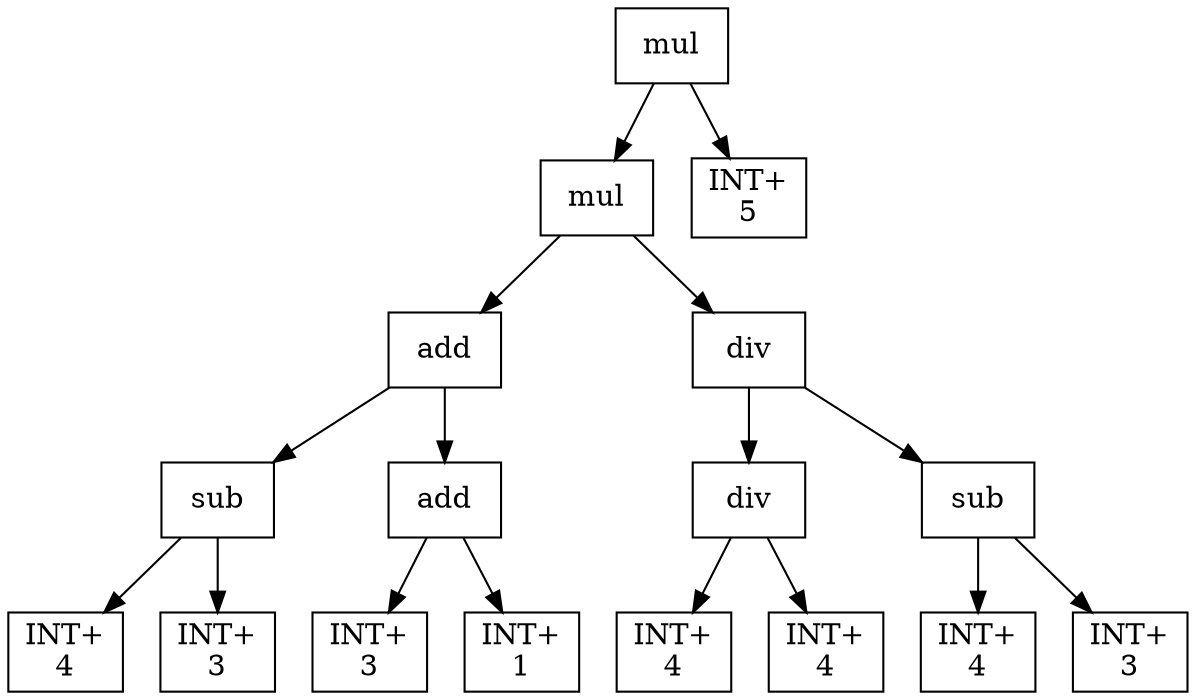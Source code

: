 digraph expr {
  node [shape=box];
  n1 [label="mul"];
  n2 [label="mul"];
  n3 [label="add"];
  n4 [label="sub"];
  n5 [label="INT+\n4"];
  n6 [label="INT+\n3"];
  n4 -> n5;
  n4 -> n6;
  n7 [label="add"];
  n8 [label="INT+\n3"];
  n9 [label="INT+\n1"];
  n7 -> n8;
  n7 -> n9;
  n3 -> n4;
  n3 -> n7;
  n10 [label="div"];
  n11 [label="div"];
  n12 [label="INT+\n4"];
  n13 [label="INT+\n4"];
  n11 -> n12;
  n11 -> n13;
  n14 [label="sub"];
  n15 [label="INT+\n4"];
  n16 [label="INT+\n3"];
  n14 -> n15;
  n14 -> n16;
  n10 -> n11;
  n10 -> n14;
  n2 -> n3;
  n2 -> n10;
  n17 [label="INT+\n5"];
  n1 -> n2;
  n1 -> n17;
}